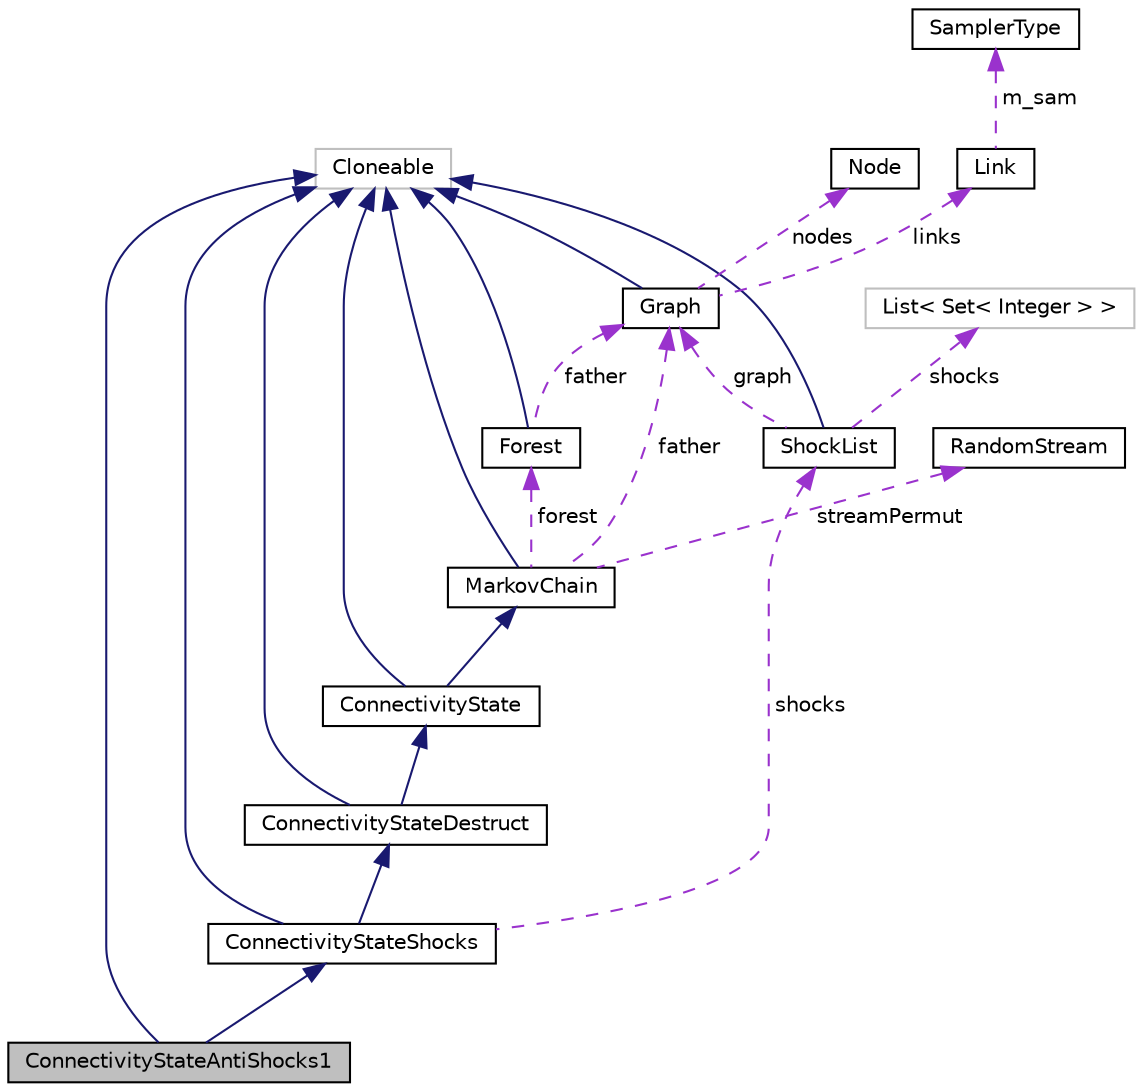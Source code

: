 digraph "ConnectivityStateAntiShocks1"
{
 // INTERACTIVE_SVG=YES
  bgcolor="transparent";
  edge [fontname="Helvetica",fontsize="10",labelfontname="Helvetica",labelfontsize="10"];
  node [fontname="Helvetica",fontsize="10",shape=record];
  Node6 [label="ConnectivityStateAntiShocks1",height=0.2,width=0.4,color="black", fillcolor="grey75", style="filled", fontcolor="black"];
  Node7 -> Node6 [dir="back",color="midnightblue",fontsize="10",style="solid",fontname="Helvetica"];
  Node7 [label="ConnectivityStateShocks",height=0.2,width=0.4,color="black",URL="$da/da8/classumontreal_1_1ssj_1_1networks_1_1ConnectivityStateShocks.html",tooltip="Implements one step of the Markov chain for the destructive schema with shocks. "];
  Node8 -> Node7 [dir="back",color="midnightblue",fontsize="10",style="solid",fontname="Helvetica"];
  Node8 [label="ConnectivityStateDestruct",height=0.2,width=0.4,color="black",URL="$dc/d9e/classumontreal_1_1ssj_1_1networks_1_1ConnectivityStateDestruct.html",tooltip="Implements one step of the Markov chain for the destructive schema. "];
  Node9 -> Node8 [dir="back",color="midnightblue",fontsize="10",style="solid",fontname="Helvetica"];
  Node9 [label="ConnectivityState",height=0.2,width=0.4,color="black",URL="$d6/dd7/classumontreal_1_1ssj_1_1networks_1_1ConnectivityState.html",tooltip="Extends the class MarkoChain and implements the methods referring to the conditional sampling..."];
  Node10 -> Node9 [dir="back",color="midnightblue",fontsize="10",style="solid",fontname="Helvetica"];
  Node10 [label="MarkovChain",height=0.2,width=0.4,color="black",URL="$d7/d8c/classumontreal_1_1ssj_1_1networks_1_1MarkovChain.html",tooltip="Abstract class, extended by Connectivity State and al. "];
  Node11 -> Node10 [dir="back",color="midnightblue",fontsize="10",style="solid",fontname="Helvetica"];
  Node11 [label="Cloneable",height=0.2,width=0.4,color="grey75"];
  Node12 -> Node10 [dir="back",color="darkorchid3",fontsize="10",style="dashed",label=" forest" ,fontname="Helvetica"];
  Node12 [label="Forest",height=0.2,width=0.4,color="black",URL="$d8/d06/classumontreal_1_1ssj_1_1networks_1_1Forest.html",tooltip="This class implements forest and trees. "];
  Node11 -> Node12 [dir="back",color="midnightblue",fontsize="10",style="solid",fontname="Helvetica"];
  Node13 -> Node12 [dir="back",color="darkorchid3",fontsize="10",style="dashed",label=" father" ,fontname="Helvetica"];
  Node13 [label="Graph",height=0.2,width=0.4,color="black",URL="$d4/d6e/classumontreal_1_1ssj_1_1networks_1_1Graph.html",tooltip="This class implements a stochastic non-oriented weighted graph (a network). "];
  Node11 -> Node13 [dir="back",color="midnightblue",fontsize="10",style="solid",fontname="Helvetica"];
  Node14 -> Node13 [dir="back",color="darkorchid3",fontsize="10",style="dashed",label=" nodes" ,fontname="Helvetica"];
  Node14 [label="Node",height=0.2,width=0.4,color="black",URL="$dc/dbc/classumontreal_1_1ssj_1_1networks_1_1Node.html",tooltip="This class provides nodes for a graph. "];
  Node15 -> Node13 [dir="back",color="darkorchid3",fontsize="10",style="dashed",label=" links" ,fontname="Helvetica"];
  Node15 [label="Link",height=0.2,width=0.4,color="black",URL="$df/d9c/classumontreal_1_1ssj_1_1networks_1_1Link.html",tooltip="A Link of a network. "];
  Node16 -> Node15 [dir="back",color="darkorchid3",fontsize="10",style="dashed",label=" m_sam" ,fontname="Helvetica"];
  Node16 [label="SamplerType",height=0.2,width=0.4,color="black",URL="$db/d5d/enumumontreal_1_1ssj_1_1networks_1_1SamplerType.html"];
  Node13 -> Node10 [dir="back",color="darkorchid3",fontsize="10",style="dashed",label=" father" ,fontname="Helvetica"];
  Node17 -> Node10 [dir="back",color="darkorchid3",fontsize="10",style="dashed",label=" streamPermut" ,fontname="Helvetica"];
  Node17 [label="RandomStream",height=0.2,width=0.4,color="black",URL="$d1/d7c/interfaceumontreal_1_1ssj_1_1rng_1_1RandomStream.html",tooltip="This interface defines the basic structures to handle multiple streams of uniform (pseudo)random numb..."];
  Node11 -> Node9 [dir="back",color="midnightblue",fontsize="10",style="solid",fontname="Helvetica"];
  Node11 -> Node8 [dir="back",color="midnightblue",fontsize="10",style="solid",fontname="Helvetica"];
  Node11 -> Node7 [dir="back",color="midnightblue",fontsize="10",style="solid",fontname="Helvetica"];
  Node18 -> Node7 [dir="back",color="darkorchid3",fontsize="10",style="dashed",label=" shocks" ,fontname="Helvetica"];
  Node18 [label="ShockList",height=0.2,width=0.4,color="black",URL="$d9/d27/classumontreal_1_1ssj_1_1networks_1_1ShockList.html",tooltip="This class implements lists of shocks which make sets of links in a graph fail simultaneously. "];
  Node11 -> Node18 [dir="back",color="midnightblue",fontsize="10",style="solid",fontname="Helvetica"];
  Node13 -> Node18 [dir="back",color="darkorchid3",fontsize="10",style="dashed",label=" graph" ,fontname="Helvetica"];
  Node19 -> Node18 [dir="back",color="darkorchid3",fontsize="10",style="dashed",label=" shocks" ,fontname="Helvetica"];
  Node19 [label="List\< Set\< Integer \> \>",height=0.2,width=0.4,color="grey75"];
  Node11 -> Node6 [dir="back",color="midnightblue",fontsize="10",style="solid",fontname="Helvetica"];
}
